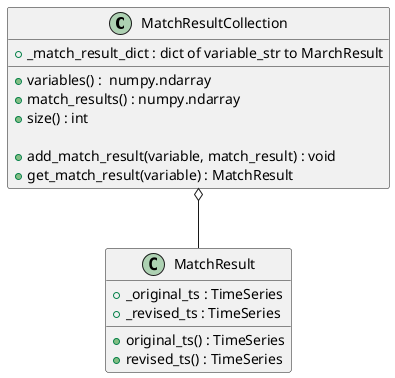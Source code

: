 @startuml

MatchResultCollection o-- MatchResult

'TimeSeries *-- SteadyState

class MatchResultCollection {
    +_match_result_dict : dict of variable_str to MarchResult
    +variables() :  numpy.ndarray
    +match_results() : numpy.ndarray
    +size() : int

    +add_match_result(variable, match_result) : void
    +get_match_result(variable) : MatchResult
}

class MatchResult {
    +_original_ts : TimeSeries
    +_revised_ts : TimeSeries
    +original_ts() : TimeSeries
    +revised_ts() : TimeSeries
}

@enduml